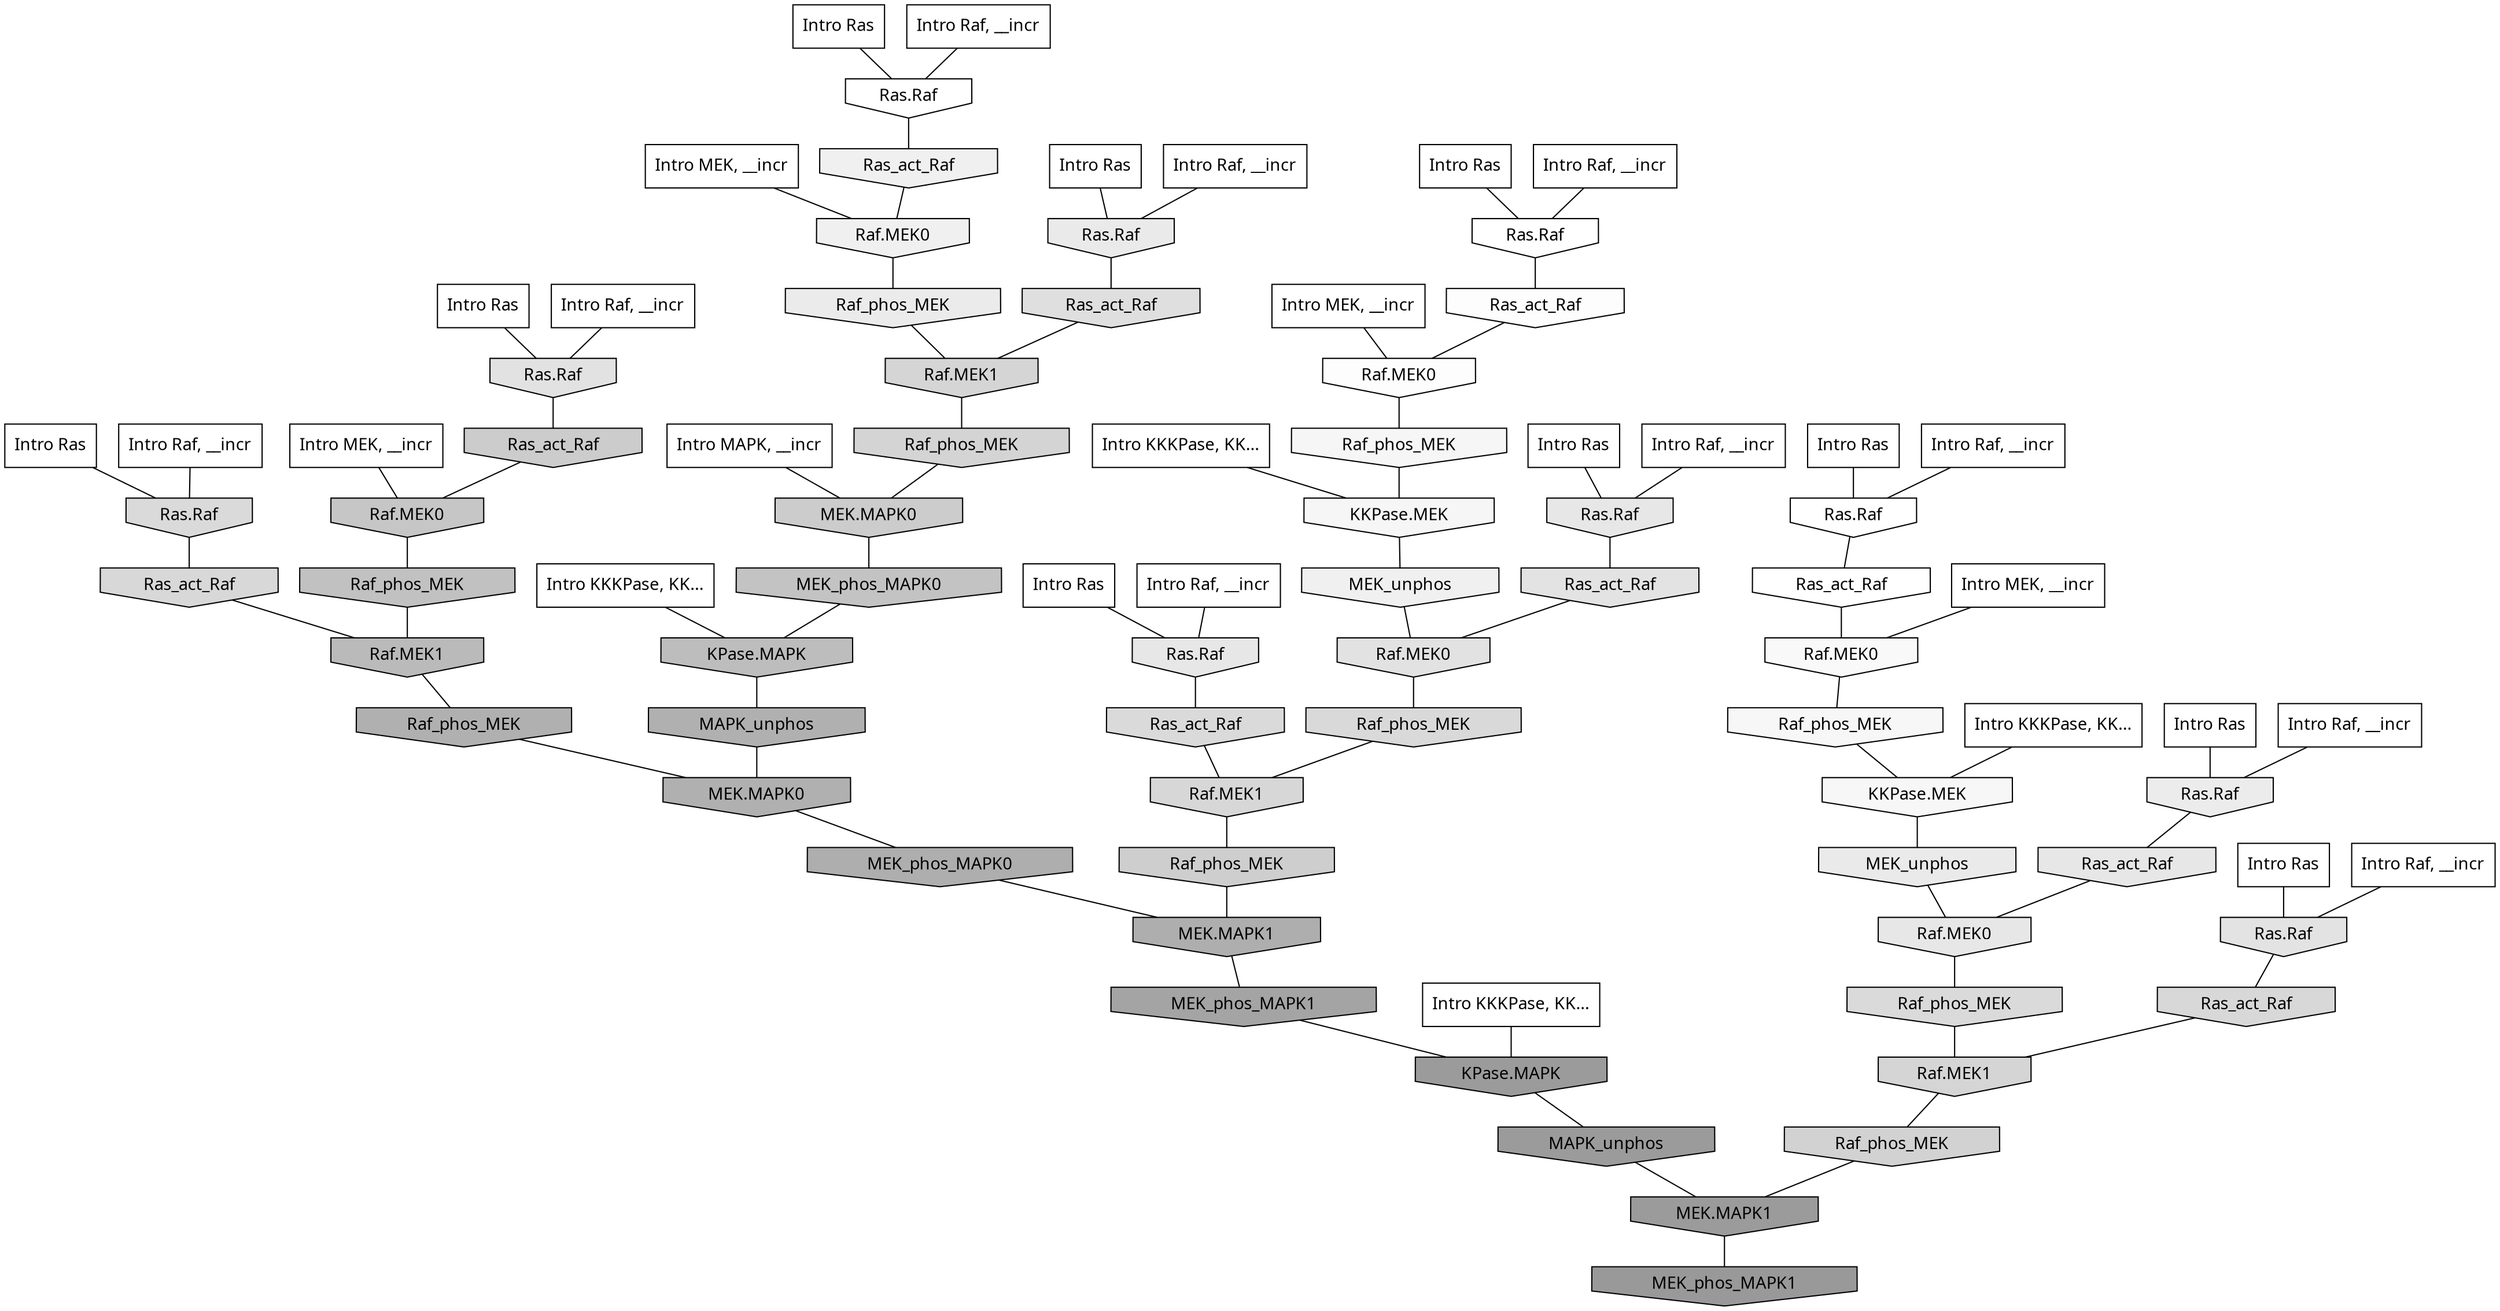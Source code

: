 digraph G{
  rankdir="TB";
  ranksep=0.30;
  node [fontname="CMU Serif"];
  edge [fontname="CMU Serif"];
  
  2 [label="Intro Ras", shape=rectangle, style=filled, fillcolor="0.000 0.000 1.000"]
  
  4 [label="Intro Ras", shape=rectangle, style=filled, fillcolor="0.000 0.000 1.000"]
  
  15 [label="Intro Ras", shape=rectangle, style=filled, fillcolor="0.000 0.000 1.000"]
  
  18 [label="Intro Ras", shape=rectangle, style=filled, fillcolor="0.000 0.000 1.000"]
  
  24 [label="Intro Ras", shape=rectangle, style=filled, fillcolor="0.000 0.000 1.000"]
  
  50 [label="Intro Ras", shape=rectangle, style=filled, fillcolor="0.000 0.000 1.000"]
  
  52 [label="Intro Ras", shape=rectangle, style=filled, fillcolor="0.000 0.000 1.000"]
  
  57 [label="Intro Ras", shape=rectangle, style=filled, fillcolor="0.000 0.000 1.000"]
  
  86 [label="Intro Ras", shape=rectangle, style=filled, fillcolor="0.000 0.000 1.000"]
  
  90 [label="Intro Ras", shape=rectangle, style=filled, fillcolor="0.000 0.000 1.000"]
  
  118 [label="Intro Raf, __incr", shape=rectangle, style=filled, fillcolor="0.000 0.000 1.000"]
  
  124 [label="Intro Raf, __incr", shape=rectangle, style=filled, fillcolor="0.000 0.000 1.000"]
  
  129 [label="Intro Raf, __incr", shape=rectangle, style=filled, fillcolor="0.000 0.000 1.000"]
  
  132 [label="Intro Raf, __incr", shape=rectangle, style=filled, fillcolor="0.000 0.000 1.000"]
  
  162 [label="Intro Raf, __incr", shape=rectangle, style=filled, fillcolor="0.000 0.000 1.000"]
  
  277 [label="Intro Raf, __incr", shape=rectangle, style=filled, fillcolor="0.000 0.000 1.000"]
  
  424 [label="Intro Raf, __incr", shape=rectangle, style=filled, fillcolor="0.000 0.000 1.000"]
  
  567 [label="Intro Raf, __incr", shape=rectangle, style=filled, fillcolor="0.000 0.000 1.000"]
  
  798 [label="Intro Raf, __incr", shape=rectangle, style=filled, fillcolor="0.000 0.000 1.000"]
  
  979 [label="Intro Raf, __incr", shape=rectangle, style=filled, fillcolor="0.000 0.000 1.000"]
  
  1622 [label="Intro MEK, __incr", shape=rectangle, style=filled, fillcolor="0.000 0.000 1.000"]
  
  1643 [label="Intro MEK, __incr", shape=rectangle, style=filled, fillcolor="0.000 0.000 1.000"]
  
  1795 [label="Intro MEK, __incr", shape=rectangle, style=filled, fillcolor="0.000 0.000 1.000"]
  
  1813 [label="Intro MEK, __incr", shape=rectangle, style=filled, fillcolor="0.000 0.000 1.000"]
  
  2985 [label="Intro MAPK, __incr", shape=rectangle, style=filled, fillcolor="0.000 0.000 1.000"]
  
  3130 [label="Intro KKKPase, KK...", shape=rectangle, style=filled, fillcolor="0.000 0.000 1.000"]
  
  3165 [label="Intro KKKPase, KK...", shape=rectangle, style=filled, fillcolor="0.000 0.000 1.000"]
  
  3174 [label="Intro KKKPase, KK...", shape=rectangle, style=filled, fillcolor="0.000 0.000 1.000"]
  
  3183 [label="Intro KKKPase, KK...", shape=rectangle, style=filled, fillcolor="0.000 0.000 1.000"]
  
  3228 [label="Ras.Raf", shape=invhouse, style=filled, fillcolor="0.000 0.000 1.000"]
  
  3256 [label="Ras.Raf", shape=invhouse, style=filled, fillcolor="0.000 0.000 1.000"]
  
  3271 [label="Ras.Raf", shape=invhouse, style=filled, fillcolor="0.000 0.000 1.000"]
  
  3320 [label="Ras_act_Raf", shape=invhouse, style=filled, fillcolor="0.000 0.000 0.999"]
  
  3404 [label="Ras_act_Raf", shape=invhouse, style=filled, fillcolor="0.000 0.000 0.990"]
  
  3407 [label="Raf.MEK0", shape=invhouse, style=filled, fillcolor="0.000 0.000 0.990"]
  
  3534 [label="Raf.MEK0", shape=invhouse, style=filled, fillcolor="0.000 0.000 0.975"]
  
  3637 [label="Raf_phos_MEK", shape=invhouse, style=filled, fillcolor="0.000 0.000 0.967"]
  
  3639 [label="KKPase.MEK", shape=invhouse, style=filled, fillcolor="0.000 0.000 0.967"]
  
  3670 [label="Raf_phos_MEK", shape=invhouse, style=filled, fillcolor="0.000 0.000 0.964"]
  
  3688 [label="KKPase.MEK", shape=invhouse, style=filled, fillcolor="0.000 0.000 0.963"]
  
  4129 [label="Ras_act_Raf", shape=invhouse, style=filled, fillcolor="0.000 0.000 0.941"]
  
  4132 [label="Raf.MEK0", shape=invhouse, style=filled, fillcolor="0.000 0.000 0.941"]
  
  4191 [label="MEK_unphos", shape=invhouse, style=filled, fillcolor="0.000 0.000 0.938"]
  
  4497 [label="Ras.Raf", shape=invhouse, style=filled, fillcolor="0.000 0.000 0.924"]
  
  4593 [label="Raf_phos_MEK", shape=invhouse, style=filled, fillcolor="0.000 0.000 0.918"]
  
  4623 [label="MEK_unphos", shape=invhouse, style=filled, fillcolor="0.000 0.000 0.917"]
  
  4659 [label="Ras.Raf", shape=invhouse, style=filled, fillcolor="0.000 0.000 0.916"]
  
  4898 [label="Ras.Raf", shape=invhouse, style=filled, fillcolor="0.000 0.000 0.906"]
  
  4921 [label="Ras.Raf", shape=invhouse, style=filled, fillcolor="0.000 0.000 0.905"]
  
  4935 [label="Ras_act_Raf", shape=invhouse, style=filled, fillcolor="0.000 0.000 0.904"]
  
  4937 [label="Raf.MEK0", shape=invhouse, style=filled, fillcolor="0.000 0.000 0.904"]
  
  5297 [label="Ras.Raf", shape=invhouse, style=filled, fillcolor="0.000 0.000 0.889"]
  
  5338 [label="Ras_act_Raf", shape=invhouse, style=filled, fillcolor="0.000 0.000 0.888"]
  
  5435 [label="Ras.Raf", shape=invhouse, style=filled, fillcolor="0.000 0.000 0.885"]
  
  5439 [label="Raf.MEK0", shape=invhouse, style=filled, fillcolor="0.000 0.000 0.884"]
  
  5721 [label="Ras_act_Raf", shape=invhouse, style=filled, fillcolor="0.000 0.000 0.872"]
  
  6257 [label="Ras.Raf", shape=invhouse, style=filled, fillcolor="0.000 0.000 0.853"]
  
  6273 [label="Raf_phos_MEK", shape=invhouse, style=filled, fillcolor="0.000 0.000 0.852"]
  
  6276 [label="Ras_act_Raf", shape=invhouse, style=filled, fillcolor="0.000 0.000 0.852"]
  
  6357 [label="Raf_phos_MEK", shape=invhouse, style=filled, fillcolor="0.000 0.000 0.850"]
  
  6459 [label="Ras_act_Raf", shape=invhouse, style=filled, fillcolor="0.000 0.000 0.847"]
  
  6512 [label="Ras_act_Raf", shape=invhouse, style=filled, fillcolor="0.000 0.000 0.845"]
  
  6655 [label="Raf.MEK1", shape=invhouse, style=filled, fillcolor="0.000 0.000 0.841"]
  
  6916 [label="Raf.MEK1", shape=invhouse, style=filled, fillcolor="0.000 0.000 0.835"]
  
  6966 [label="Raf.MEK1", shape=invhouse, style=filled, fillcolor="0.000 0.000 0.833"]
  
  7046 [label="Raf_phos_MEK", shape=invhouse, style=filled, fillcolor="0.000 0.000 0.831"]
  
  7389 [label="Raf_phos_MEK", shape=invhouse, style=filled, fillcolor="0.000 0.000 0.824"]
  
  8225 [label="Raf_phos_MEK", shape=invhouse, style=filled, fillcolor="0.000 0.000 0.806"]
  
  8488 [label="Ras_act_Raf", shape=invhouse, style=filled, fillcolor="0.000 0.000 0.800"]
  
  8589 [label="MEK.MAPK0", shape=invhouse, style=filled, fillcolor="0.000 0.000 0.798"]
  
  9888 [label="Raf.MEK0", shape=invhouse, style=filled, fillcolor="0.000 0.000 0.775"]
  
  10698 [label="MEK_phos_MAPK0", shape=invhouse, style=filled, fillcolor="0.000 0.000 0.762"]
  
  11222 [label="Raf_phos_MEK", shape=invhouse, style=filled, fillcolor="0.000 0.000 0.756"]
  
  12393 [label="KPase.MAPK", shape=invhouse, style=filled, fillcolor="0.000 0.000 0.741"]
  
  13287 [label="Raf.MEK1", shape=invhouse, style=filled, fillcolor="0.000 0.000 0.730"]
  
  16567 [label="Raf_phos_MEK", shape=invhouse, style=filled, fillcolor="0.000 0.000 0.691"]
  
  16756 [label="MAPK_unphos", shape=invhouse, style=filled, fillcolor="0.000 0.000 0.688"]
  
  16757 [label="MEK.MAPK0", shape=invhouse, style=filled, fillcolor="0.000 0.000 0.688"]
  
  17010 [label="MEK_phos_MAPK0", shape=invhouse, style=filled, fillcolor="0.000 0.000 0.683"]
  
  17012 [label="MEK.MAPK1", shape=invhouse, style=filled, fillcolor="0.000 0.000 0.683"]
  
  18519 [label="MEK_phos_MAPK1", shape=invhouse, style=filled, fillcolor="0.000 0.000 0.644"]
  
  19567 [label="KPase.MAPK", shape=invhouse, style=filled, fillcolor="0.000 0.000 0.609"]
  
  19613 [label="MAPK_unphos", shape=invhouse, style=filled, fillcolor="0.000 0.000 0.607"]
  
  19614 [label="MEK.MAPK1", shape=invhouse, style=filled, fillcolor="0.000 0.000 0.607"]
  
  19817 [label="MEK_phos_MAPK1", shape=invhouse, style=filled, fillcolor="0.000 0.000 0.600"]
  
  
  19614 -> 19817 [dir=none, color="0.000 0.000 0.000"] 
  19613 -> 19614 [dir=none, color="0.000 0.000 0.000"] 
  19567 -> 19613 [dir=none, color="0.000 0.000 0.000"] 
  18519 -> 19567 [dir=none, color="0.000 0.000 0.000"] 
  17012 -> 18519 [dir=none, color="0.000 0.000 0.000"] 
  17010 -> 17012 [dir=none, color="0.000 0.000 0.000"] 
  16757 -> 17010 [dir=none, color="0.000 0.000 0.000"] 
  16756 -> 16757 [dir=none, color="0.000 0.000 0.000"] 
  16567 -> 16757 [dir=none, color="0.000 0.000 0.000"] 
  13287 -> 16567 [dir=none, color="0.000 0.000 0.000"] 
  12393 -> 16756 [dir=none, color="0.000 0.000 0.000"] 
  11222 -> 13287 [dir=none, color="0.000 0.000 0.000"] 
  10698 -> 12393 [dir=none, color="0.000 0.000 0.000"] 
  9888 -> 11222 [dir=none, color="0.000 0.000 0.000"] 
  8589 -> 10698 [dir=none, color="0.000 0.000 0.000"] 
  8488 -> 9888 [dir=none, color="0.000 0.000 0.000"] 
  8225 -> 17012 [dir=none, color="0.000 0.000 0.000"] 
  7389 -> 19614 [dir=none, color="0.000 0.000 0.000"] 
  7046 -> 8589 [dir=none, color="0.000 0.000 0.000"] 
  6966 -> 7389 [dir=none, color="0.000 0.000 0.000"] 
  6916 -> 7046 [dir=none, color="0.000 0.000 0.000"] 
  6655 -> 8225 [dir=none, color="0.000 0.000 0.000"] 
  6512 -> 6966 [dir=none, color="0.000 0.000 0.000"] 
  6459 -> 13287 [dir=none, color="0.000 0.000 0.000"] 
  6357 -> 6655 [dir=none, color="0.000 0.000 0.000"] 
  6276 -> 6655 [dir=none, color="0.000 0.000 0.000"] 
  6273 -> 6966 [dir=none, color="0.000 0.000 0.000"] 
  6257 -> 6459 [dir=none, color="0.000 0.000 0.000"] 
  5721 -> 6916 [dir=none, color="0.000 0.000 0.000"] 
  5439 -> 6357 [dir=none, color="0.000 0.000 0.000"] 
  5435 -> 8488 [dir=none, color="0.000 0.000 0.000"] 
  5338 -> 5439 [dir=none, color="0.000 0.000 0.000"] 
  5297 -> 6512 [dir=none, color="0.000 0.000 0.000"] 
  4937 -> 6273 [dir=none, color="0.000 0.000 0.000"] 
  4935 -> 4937 [dir=none, color="0.000 0.000 0.000"] 
  4921 -> 5338 [dir=none, color="0.000 0.000 0.000"] 
  4898 -> 6276 [dir=none, color="0.000 0.000 0.000"] 
  4659 -> 5721 [dir=none, color="0.000 0.000 0.000"] 
  4623 -> 4937 [dir=none, color="0.000 0.000 0.000"] 
  4593 -> 6916 [dir=none, color="0.000 0.000 0.000"] 
  4497 -> 4935 [dir=none, color="0.000 0.000 0.000"] 
  4191 -> 5439 [dir=none, color="0.000 0.000 0.000"] 
  4132 -> 4593 [dir=none, color="0.000 0.000 0.000"] 
  4129 -> 4132 [dir=none, color="0.000 0.000 0.000"] 
  3688 -> 4191 [dir=none, color="0.000 0.000 0.000"] 
  3670 -> 3688 [dir=none, color="0.000 0.000 0.000"] 
  3639 -> 4623 [dir=none, color="0.000 0.000 0.000"] 
  3637 -> 3639 [dir=none, color="0.000 0.000 0.000"] 
  3534 -> 3637 [dir=none, color="0.000 0.000 0.000"] 
  3407 -> 3670 [dir=none, color="0.000 0.000 0.000"] 
  3404 -> 3407 [dir=none, color="0.000 0.000 0.000"] 
  3320 -> 3534 [dir=none, color="0.000 0.000 0.000"] 
  3271 -> 4129 [dir=none, color="0.000 0.000 0.000"] 
  3256 -> 3404 [dir=none, color="0.000 0.000 0.000"] 
  3228 -> 3320 [dir=none, color="0.000 0.000 0.000"] 
  3183 -> 3639 [dir=none, color="0.000 0.000 0.000"] 
  3174 -> 19567 [dir=none, color="0.000 0.000 0.000"] 
  3165 -> 3688 [dir=none, color="0.000 0.000 0.000"] 
  3130 -> 12393 [dir=none, color="0.000 0.000 0.000"] 
  2985 -> 8589 [dir=none, color="0.000 0.000 0.000"] 
  1813 -> 4132 [dir=none, color="0.000 0.000 0.000"] 
  1795 -> 3534 [dir=none, color="0.000 0.000 0.000"] 
  1643 -> 3407 [dir=none, color="0.000 0.000 0.000"] 
  1622 -> 9888 [dir=none, color="0.000 0.000 0.000"] 
  979 -> 3271 [dir=none, color="0.000 0.000 0.000"] 
  798 -> 5297 [dir=none, color="0.000 0.000 0.000"] 
  567 -> 5435 [dir=none, color="0.000 0.000 0.000"] 
  424 -> 3228 [dir=none, color="0.000 0.000 0.000"] 
  277 -> 3256 [dir=none, color="0.000 0.000 0.000"] 
  162 -> 6257 [dir=none, color="0.000 0.000 0.000"] 
  132 -> 4497 [dir=none, color="0.000 0.000 0.000"] 
  129 -> 4921 [dir=none, color="0.000 0.000 0.000"] 
  124 -> 4659 [dir=none, color="0.000 0.000 0.000"] 
  118 -> 4898 [dir=none, color="0.000 0.000 0.000"] 
  90 -> 6257 [dir=none, color="0.000 0.000 0.000"] 
  86 -> 5435 [dir=none, color="0.000 0.000 0.000"] 
  57 -> 4898 [dir=none, color="0.000 0.000 0.000"] 
  52 -> 4921 [dir=none, color="0.000 0.000 0.000"] 
  50 -> 3271 [dir=none, color="0.000 0.000 0.000"] 
  24 -> 3256 [dir=none, color="0.000 0.000 0.000"] 
  18 -> 4659 [dir=none, color="0.000 0.000 0.000"] 
  15 -> 5297 [dir=none, color="0.000 0.000 0.000"] 
  4 -> 4497 [dir=none, color="0.000 0.000 0.000"] 
  2 -> 3228 [dir=none, color="0.000 0.000 0.000"] 
  
  }
